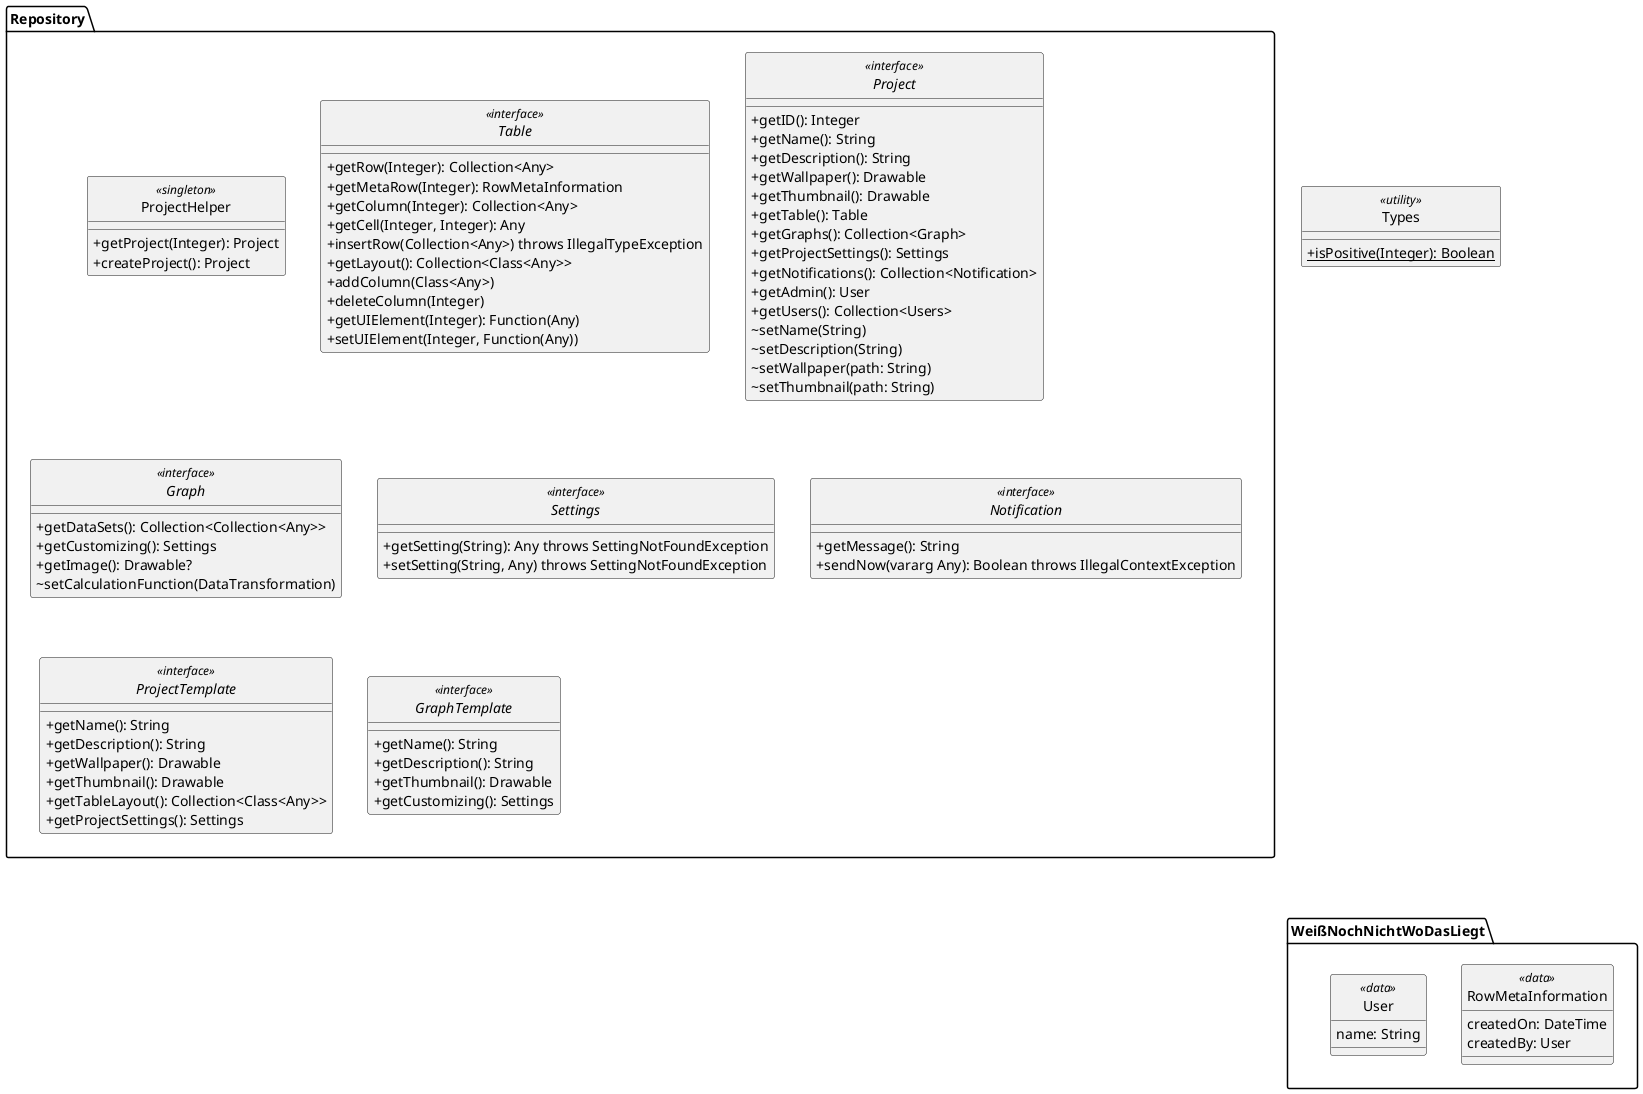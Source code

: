 @startuml
skinparam monochrome true
skinparam shadowing false
skinparam genericDisplay old
skinparam classAttributeIconSize 0
hide circle


package Repository {
  class ProjectHelper <<singleton>> {
    +getProject(Integer): Project
    +createProject(): Project
  }

  interface Table <<interface>> {
    +getRow(Integer): Collection<Any>
    +getMetaRow(Integer): RowMetaInformation
    +getColumn(Integer): Collection<Any>
    +getCell(Integer, Integer): Any
    +insertRow(Collection<Any>) throws IllegalTypeException
    +getLayout(): Collection<Class<Any>>
    +addColumn(Class<Any>)
    +deleteColumn(Integer)
    'This is something I am not sure about. How do our InputElement look like?
    +getUIElement(Integer): Function(Any)
    +setUIElement(Integer, Function(Any))
  }

  interface Project <<interface>> {
    +getID(): Integer
    +getName(): String
    +getDescription(): String
    +getWallpaper(): Drawable
    +getThumbnail(): Drawable
    +getTable(): Table
    +getGraphs(): Collection<Graph>
    +getProjectSettings(): Settings
    +getNotifications(): Collection<Notification>
    +getAdmin(): User
    +getUsers(): Collection<Users>
    ~setName(String)
    ~setDescription(String)
    ~setWallpaper(path: String)
    ~setThumbnail(path: String)
  }

  interface Graph <<interface>> {
    'Does this always recompute the DataSets? If not how does it decide when to recompute?
    +getDataSets(): Collection<Collection<Any>>
    +getCustomizing(): Settings
    +getImage(): Drawable?
    ~setCalculationFunction(DataTransformation)
  }

  interface Settings <<interface>> {
    +getSetting(String): Any throws SettingNotFoundException
    +setSetting(String, Any) throws SettingNotFoundException
  }

  interface Notification <<interface>> {
    +getMessage(): String
    +sendNow(vararg Any): Boolean throws IllegalContextException
  }

  'This is kind of the same as a project without Data. However, a project really isn't
  'a subtype of ProjectTemplate. How do we want to do this? Do we know any Patterns that
  'fit this problem?
  interface ProjectTemplate <<interface>> {
    +getName(): String
    +getDescription(): String
    +getWallpaper(): Drawable
    +getThumbnail(): Drawable
    +getTableLayout(): Collection<Class<Any>>
    +getProjectSettings(): Settings
  }

  interface GraphTemplate <<interface>> {
    +getName(): String
    +getDescription(): String
    +getThumbnail(): Drawable
    +getCustomizing(): Settings
  }
}

class Types <<utility>> {
  +{static}isPositive(Integer): Boolean
}

Repository ----[hidden]-> WeißNochNichtWoDasLiegt

package WeißNochNichtWoDasLiegt {

  class RowMetaInformation <<data>> {
    createdOn: DateTime
    createdBy: User
  }

  class User <<data>> {
    name: String
  }

}

@enduml